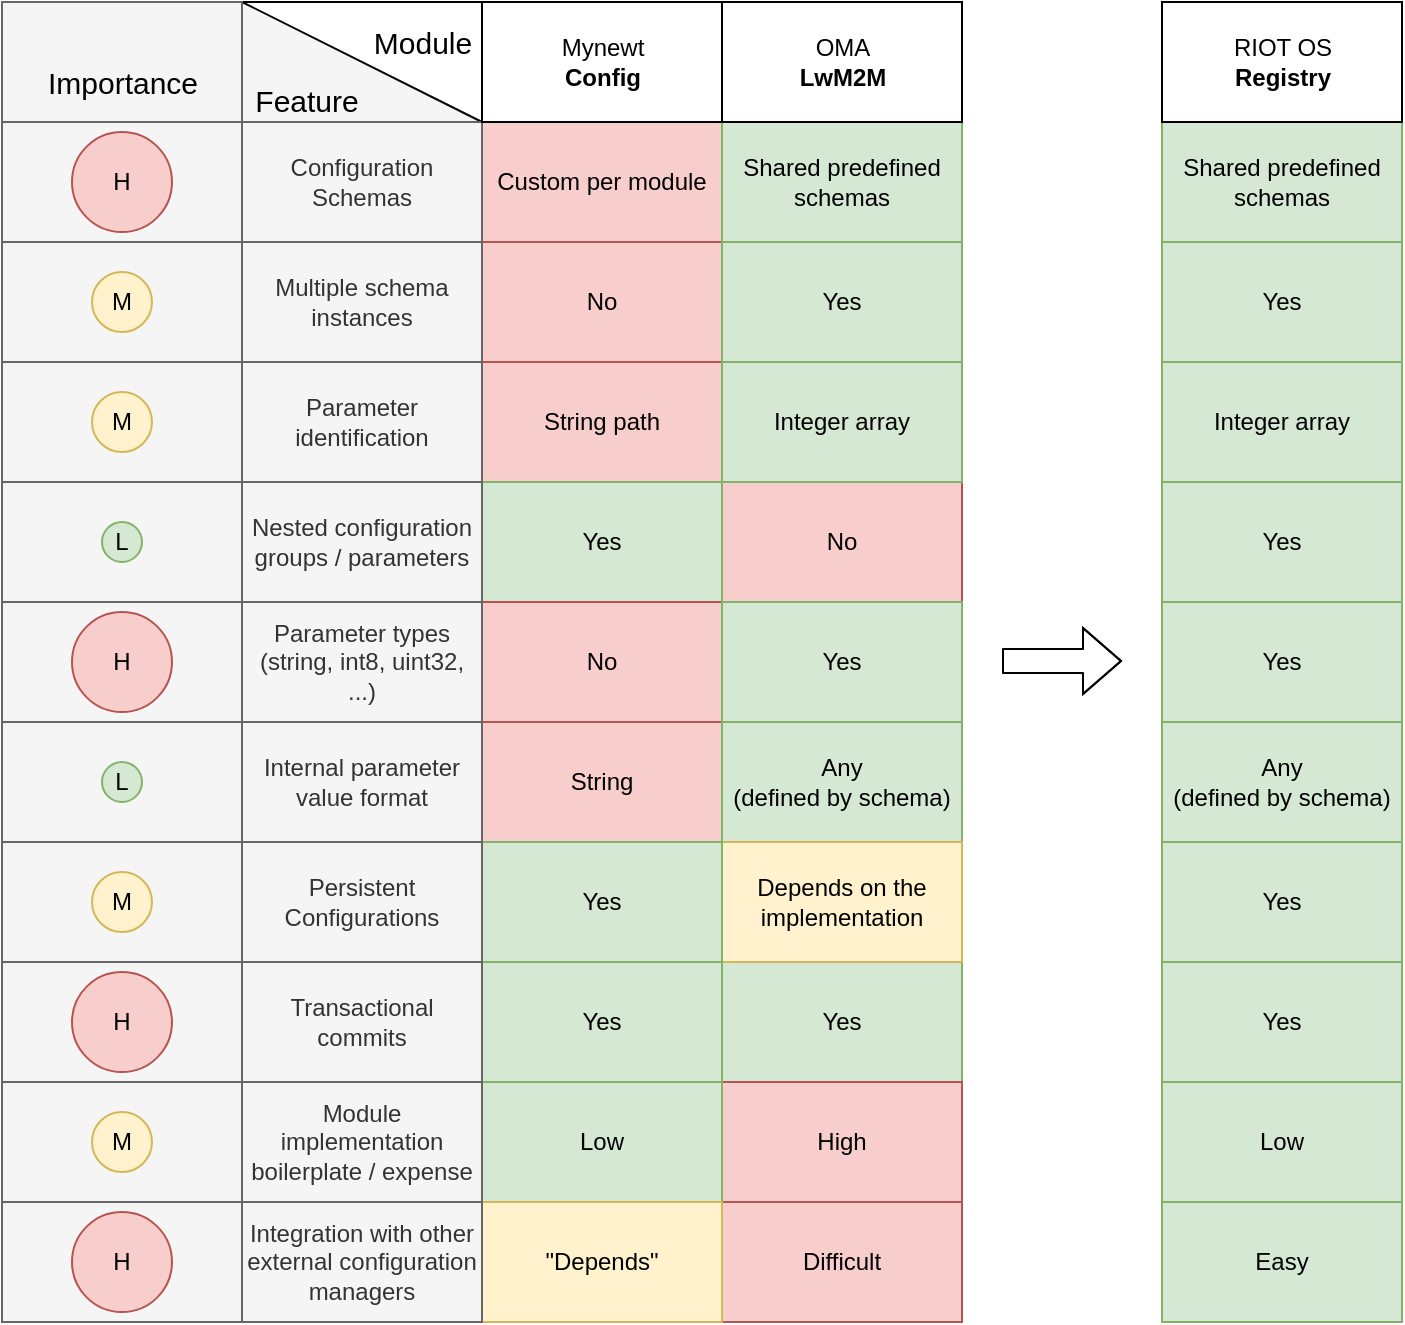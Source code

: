 <mxfile>
    <diagram id="fjN8D4Odn0497USpxgly" name="Page-1">
        <mxGraphModel dx="2501" dy="1678" grid="1" gridSize="10" guides="1" tooltips="1" connect="1" arrows="1" fold="1" page="1" pageScale="1" pageWidth="1169" pageHeight="827" background="#ffffff" math="0" shadow="0">
            <root>
                <mxCell id="0"/>
                <mxCell id="1" parent="0"/>
                <mxCell id="340" value="" style="rounded=0;whiteSpace=wrap;html=1;fillColor=#f5f5f5;strokeColor=#666666;fontColor=#333333;" parent="1" vertex="1">
                    <mxGeometry x="-40" y="-340" width="120" height="60" as="geometry"/>
                </mxCell>
                <mxCell id="339" value="" style="rounded=0;whiteSpace=wrap;html=1;fillColor=#f5f5f5;strokeColor=#666666;fontColor=#333333;" parent="1" vertex="1">
                    <mxGeometry x="-40" y="-400" width="120" height="60" as="geometry"/>
                </mxCell>
                <mxCell id="338" value="" style="rounded=0;whiteSpace=wrap;html=1;fillColor=#f5f5f5;strokeColor=#666666;fontColor=#333333;" parent="1" vertex="1">
                    <mxGeometry x="-40" y="-460" width="120" height="60" as="geometry"/>
                </mxCell>
                <mxCell id="337" value="" style="rounded=0;whiteSpace=wrap;html=1;fillColor=#f5f5f5;strokeColor=#666666;fontColor=#333333;" parent="1" vertex="1">
                    <mxGeometry x="-40" y="-520" width="120" height="60" as="geometry"/>
                </mxCell>
                <mxCell id="336" value="" style="rounded=0;whiteSpace=wrap;html=1;fillColor=#f5f5f5;strokeColor=#666666;fontColor=#333333;" parent="1" vertex="1">
                    <mxGeometry x="-40" y="-580" width="120" height="60" as="geometry"/>
                </mxCell>
                <mxCell id="333" value="" style="rounded=0;whiteSpace=wrap;html=1;fillColor=#f5f5f5;strokeColor=#666666;fontColor=#333333;" parent="1" vertex="1">
                    <mxGeometry x="-40" y="-640" width="120" height="60" as="geometry"/>
                </mxCell>
                <mxCell id="276" value="" style="group" parent="1" vertex="1" connectable="0">
                    <mxGeometry x="80" y="-700" width="120" height="60" as="geometry"/>
                </mxCell>
                <mxCell id="275" value="" style="rounded=0;whiteSpace=wrap;html=1;fontSize=15;fillColor=#F5F5F5;strokeColor=none;" parent="276" vertex="1">
                    <mxGeometry width="120" height="60" as="geometry"/>
                </mxCell>
                <mxCell id="274" value="" style="verticalLabelPosition=bottom;verticalAlign=top;html=1;shape=mxgraph.basic.obtuse_triangle;dx=0;fontSize=15;rotation=-180;strokeColor=none;fillColor=#FFFFFF;" parent="276" vertex="1">
                    <mxGeometry width="120" height="60" as="geometry"/>
                </mxCell>
                <mxCell id="272" value="" style="rounded=0;whiteSpace=wrap;html=1;fontSize=15;fillColor=none;" parent="276" vertex="1">
                    <mxGeometry width="120" height="60" as="geometry"/>
                </mxCell>
                <mxCell id="254" value="Custom per module" style="rounded=0;whiteSpace=wrap;html=1;fillColor=#f8cecc;strokeColor=#b85450;" parent="1" vertex="1">
                    <mxGeometry x="200" y="-640" width="120" height="60" as="geometry"/>
                </mxCell>
                <mxCell id="260" value="&lt;font style=&quot;font-size: 15px&quot;&gt;Feature&lt;/font&gt;" style="text;html=1;align=center;verticalAlign=middle;resizable=0;points=[];autosize=1;strokeColor=none;fillColor=none;" parent="1" vertex="1">
                    <mxGeometry x="77" y="-661" width="70" height="20" as="geometry"/>
                </mxCell>
                <mxCell id="261" value="&lt;font style=&quot;font-size: 15px&quot;&gt;Module&lt;br&gt;&lt;/font&gt;" style="text;html=1;align=center;verticalAlign=middle;resizable=0;points=[];autosize=1;strokeColor=none;fillColor=none;" parent="1" vertex="1">
                    <mxGeometry x="140" y="-690" width="60" height="20" as="geometry"/>
                </mxCell>
                <mxCell id="277" value="" style="endArrow=none;html=1;fontSize=15;exitX=0;exitY=0;exitDx=0;exitDy=0;entryX=1;entryY=0;entryDx=0;entryDy=0;" parent="1" source="272" edge="1">
                    <mxGeometry width="50" height="50" relative="1" as="geometry">
                        <mxPoint x="130" y="-720" as="sourcePoint"/>
                        <mxPoint x="200" y="-640" as="targetPoint"/>
                    </mxGeometry>
                </mxCell>
                <mxCell id="283" value="String path" style="rounded=0;whiteSpace=wrap;html=1;fillColor=#f8cecc;strokeColor=#b85450;" parent="1" vertex="1">
                    <mxGeometry x="200" y="-520" width="120" height="60" as="geometry"/>
                </mxCell>
                <mxCell id="285" value="No" style="rounded=0;whiteSpace=wrap;html=1;fillColor=#f8cecc;strokeColor=#b85450;" parent="1" vertex="1">
                    <mxGeometry x="200" y="-580" width="120" height="60" as="geometry"/>
                </mxCell>
                <mxCell id="286" value="Yes" style="rounded=0;whiteSpace=wrap;html=1;fillColor=#d5e8d4;strokeColor=#82b366;" parent="1" vertex="1">
                    <mxGeometry x="320" y="-580" width="120" height="60" as="geometry"/>
                </mxCell>
                <mxCell id="255" value="Shared predefined schemas" style="rounded=0;whiteSpace=wrap;html=1;fillColor=#d5e8d4;strokeColor=#82b366;" parent="1" vertex="1">
                    <mxGeometry x="320" y="-640" width="120" height="60" as="geometry"/>
                </mxCell>
                <mxCell id="287" value="Multiple schema instances" style="rounded=0;whiteSpace=wrap;html=1;fillColor=#f5f5f5;strokeColor=#666666;fontColor=#333333;" parent="1" vertex="1">
                    <mxGeometry x="80" y="-580" width="120" height="60" as="geometry"/>
                </mxCell>
                <mxCell id="253" value="Configuration Schemas" style="rounded=0;whiteSpace=wrap;html=1;fillColor=#f5f5f5;strokeColor=#666666;fontColor=#333333;" parent="1" vertex="1">
                    <mxGeometry x="80" y="-640" width="120" height="60" as="geometry"/>
                </mxCell>
                <mxCell id="250" value="OMA&lt;br&gt;&lt;b&gt;LwM2M&lt;/b&gt;" style="html=1;dropTarget=0;verticalAlign=middle;" parent="1" vertex="1">
                    <mxGeometry x="320" y="-700" width="120" height="60" as="geometry"/>
                </mxCell>
                <mxCell id="158" value="Mynewt&lt;br&gt;&lt;b&gt;Config&lt;/b&gt;" style="html=1;dropTarget=0;verticalAlign=middle;" parent="1" vertex="1">
                    <mxGeometry x="200" y="-700" width="120" height="60" as="geometry"/>
                </mxCell>
                <mxCell id="282" value="Parameter identification" style="rounded=0;whiteSpace=wrap;html=1;fillColor=#f5f5f5;strokeColor=#666666;fontColor=#333333;" parent="1" vertex="1">
                    <mxGeometry x="80" y="-520" width="120" height="60" as="geometry"/>
                </mxCell>
                <mxCell id="288" value="No" style="rounded=0;whiteSpace=wrap;html=1;fillColor=#f8cecc;strokeColor=#b85450;" parent="1" vertex="1">
                    <mxGeometry x="320" y="-460" width="120" height="60" as="geometry"/>
                </mxCell>
                <mxCell id="289" value="Yes" style="rounded=0;whiteSpace=wrap;html=1;fillColor=#d5e8d4;strokeColor=#82b366;" parent="1" vertex="1">
                    <mxGeometry x="200" y="-460" width="120" height="60" as="geometry"/>
                </mxCell>
                <mxCell id="290" value="Nested configuration groups / parameters" style="rounded=0;whiteSpace=wrap;html=1;fillColor=#f5f5f5;strokeColor=#666666;fontColor=#333333;" parent="1" vertex="1">
                    <mxGeometry x="80" y="-460" width="120" height="60" as="geometry"/>
                </mxCell>
                <mxCell id="292" value="No" style="rounded=0;whiteSpace=wrap;html=1;fillColor=#f8cecc;strokeColor=#b85450;" parent="1" vertex="1">
                    <mxGeometry x="200" y="-400" width="120" height="60" as="geometry"/>
                </mxCell>
                <mxCell id="293" value="Parameter types&lt;br&gt;(string, int8, uint32, ...)" style="rounded=0;whiteSpace=wrap;html=1;fillColor=#f5f5f5;strokeColor=#666666;fontColor=#333333;" parent="1" vertex="1">
                    <mxGeometry x="80" y="-400" width="120" height="60" as="geometry"/>
                </mxCell>
                <mxCell id="295" value="String" style="rounded=0;whiteSpace=wrap;html=1;fillColor=#f8cecc;strokeColor=#b85450;" parent="1" vertex="1">
                    <mxGeometry x="200" y="-340" width="120" height="60" as="geometry"/>
                </mxCell>
                <mxCell id="296" value="Internal parameter value format" style="rounded=0;whiteSpace=wrap;html=1;fillColor=#f5f5f5;strokeColor=#666666;fontColor=#333333;" parent="1" vertex="1">
                    <mxGeometry x="80" y="-340" width="120" height="60" as="geometry"/>
                </mxCell>
                <mxCell id="284" value="Integer array" style="rounded=0;whiteSpace=wrap;html=1;fillColor=#d5e8d4;strokeColor=#82b366;" parent="1" vertex="1">
                    <mxGeometry x="320" y="-520" width="120" height="60" as="geometry"/>
                </mxCell>
                <mxCell id="291" value="Yes" style="rounded=0;whiteSpace=wrap;html=1;fillColor=#d5e8d4;strokeColor=#82b366;" parent="1" vertex="1">
                    <mxGeometry x="320" y="-400" width="120" height="60" as="geometry"/>
                </mxCell>
                <mxCell id="294" value="Any&lt;br&gt;(defined by schema)" style="rounded=0;whiteSpace=wrap;html=1;fillColor=#d5e8d4;strokeColor=#82b366;" parent="1" vertex="1">
                    <mxGeometry x="320" y="-340" width="120" height="60" as="geometry"/>
                </mxCell>
                <mxCell id="301" value="Shared predefined schemas" style="rounded=0;whiteSpace=wrap;html=1;fillColor=#d5e8d4;strokeColor=#82b366;" parent="1" vertex="1">
                    <mxGeometry x="540" y="-640" width="120" height="60" as="geometry"/>
                </mxCell>
                <mxCell id="302" value="Yes" style="rounded=0;whiteSpace=wrap;html=1;fillColor=#d5e8d4;strokeColor=#82b366;" parent="1" vertex="1">
                    <mxGeometry x="540" y="-580" width="120" height="60" as="geometry"/>
                </mxCell>
                <mxCell id="300" value="RIOT OS&lt;br&gt;&lt;b&gt;Registry&lt;/b&gt;" style="html=1;dropTarget=0;verticalAlign=middle;" parent="1" vertex="1">
                    <mxGeometry x="540" y="-700" width="120" height="60" as="geometry"/>
                </mxCell>
                <mxCell id="303" value="Integer array" style="rounded=0;whiteSpace=wrap;html=1;fillColor=#d5e8d4;strokeColor=#82b366;" parent="1" vertex="1">
                    <mxGeometry x="540" y="-520" width="120" height="60" as="geometry"/>
                </mxCell>
                <mxCell id="304" value="Yes" style="rounded=0;whiteSpace=wrap;html=1;fillColor=#d5e8d4;strokeColor=#82b366;" parent="1" vertex="1">
                    <mxGeometry x="540" y="-400" width="120" height="60" as="geometry"/>
                </mxCell>
                <mxCell id="306" value="Low" style="rounded=0;whiteSpace=wrap;html=1;fillColor=#d5e8d4;strokeColor=#82b366;" parent="1" vertex="1">
                    <mxGeometry x="540" y="-160" width="120" height="60" as="geometry"/>
                </mxCell>
                <mxCell id="307" value="Yes" style="rounded=0;whiteSpace=wrap;html=1;fillColor=#d5e8d4;strokeColor=#82b366;" parent="1" vertex="1">
                    <mxGeometry x="540" y="-460" width="120" height="60" as="geometry"/>
                </mxCell>
                <mxCell id="309" value="" style="shape=flexArrow;endArrow=classic;html=1;width=12;endSize=6;" parent="1" edge="1">
                    <mxGeometry width="50" height="50" relative="1" as="geometry">
                        <mxPoint x="460" y="-370.5" as="sourcePoint"/>
                        <mxPoint x="520" y="-370.5" as="targetPoint"/>
                        <Array as="points">
                            <mxPoint x="490" y="-370.5"/>
                        </Array>
                    </mxGeometry>
                </mxCell>
                <mxCell id="320" value="Any&lt;br&gt;(defined by schema)" style="rounded=0;whiteSpace=wrap;html=1;fillColor=#d5e8d4;strokeColor=#82b366;" parent="1" vertex="1">
                    <mxGeometry x="540" y="-340" width="120" height="60" as="geometry"/>
                </mxCell>
                <mxCell id="324" value="Easy" style="rounded=0;whiteSpace=wrap;html=1;fillColor=#d5e8d4;strokeColor=#82b366;" parent="1" vertex="1">
                    <mxGeometry x="540" y="-100" width="120" height="60" as="geometry"/>
                </mxCell>
                <mxCell id="325" value="H" style="ellipse;whiteSpace=wrap;html=1;aspect=fixed;fillColor=#f8cecc;strokeColor=#b85450;" parent="1" vertex="1">
                    <mxGeometry x="-5" y="-635" width="50" height="50" as="geometry"/>
                </mxCell>
                <mxCell id="326" value="M" style="ellipse;whiteSpace=wrap;html=1;aspect=fixed;fillColor=#fff2cc;strokeColor=#d6b656;" parent="1" vertex="1">
                    <mxGeometry x="5" y="-565" width="30" height="30" as="geometry"/>
                </mxCell>
                <mxCell id="327" value="M" style="ellipse;whiteSpace=wrap;html=1;aspect=fixed;fillColor=#fff2cc;strokeColor=#d6b656;" parent="1" vertex="1">
                    <mxGeometry x="5" y="-505" width="30" height="30" as="geometry"/>
                </mxCell>
                <mxCell id="328" value="L" style="ellipse;whiteSpace=wrap;html=1;aspect=fixed;fillColor=#d5e8d4;strokeColor=#82b366;" parent="1" vertex="1">
                    <mxGeometry x="10" y="-440" width="20" height="20" as="geometry"/>
                </mxCell>
                <mxCell id="329" value="H" style="ellipse;whiteSpace=wrap;html=1;aspect=fixed;fillColor=#f8cecc;strokeColor=#b85450;" parent="1" vertex="1">
                    <mxGeometry x="-5" y="-395" width="50" height="50" as="geometry"/>
                </mxCell>
                <mxCell id="330" value="L" style="ellipse;whiteSpace=wrap;html=1;aspect=fixed;fillColor=#d5e8d4;strokeColor=#82b366;" parent="1" vertex="1">
                    <mxGeometry x="10" y="-320" width="20" height="20" as="geometry"/>
                </mxCell>
                <mxCell id="334" value="" style="rounded=0;whiteSpace=wrap;html=1;fillColor=#f5f5f5;strokeColor=#666666;fontColor=#333333;" parent="1" vertex="1">
                    <mxGeometry x="-40" y="-700" width="120" height="60" as="geometry"/>
                </mxCell>
                <mxCell id="335" value="&lt;font style=&quot;font-size: 15px&quot;&gt;Importance&lt;/font&gt;" style="text;html=1;align=center;verticalAlign=middle;resizable=0;points=[];autosize=1;strokeColor=none;fillColor=none;" parent="1" vertex="1">
                    <mxGeometry x="-25" y="-670" width="90" height="20" as="geometry"/>
                </mxCell>
                <mxCell id="343" value="" style="rounded=0;whiteSpace=wrap;html=1;fillColor=#f5f5f5;strokeColor=#666666;fontColor=#333333;" vertex="1" parent="1">
                    <mxGeometry x="-40" y="-220" width="120" height="60" as="geometry"/>
                </mxCell>
                <mxCell id="344" value="" style="rounded=0;whiteSpace=wrap;html=1;fillColor=#f5f5f5;strokeColor=#666666;fontColor=#333333;" vertex="1" parent="1">
                    <mxGeometry x="-40" y="-280" width="120" height="60" as="geometry"/>
                </mxCell>
                <mxCell id="345" value="Yes" style="rounded=0;whiteSpace=wrap;html=1;fillColor=#d5e8d4;strokeColor=#82b366;" vertex="1" parent="1">
                    <mxGeometry x="320" y="-220" width="120" height="60" as="geometry"/>
                </mxCell>
                <mxCell id="346" value="Depends on the implementation" style="rounded=0;whiteSpace=wrap;html=1;fillColor=#fff2cc;strokeColor=#d6b656;" vertex="1" parent="1">
                    <mxGeometry x="320" y="-280" width="120" height="60" as="geometry"/>
                </mxCell>
                <mxCell id="347" value="Yes" style="rounded=0;whiteSpace=wrap;html=1;fillColor=#d5e8d4;strokeColor=#82b366;" vertex="1" parent="1">
                    <mxGeometry x="200" y="-280" width="120" height="60" as="geometry"/>
                </mxCell>
                <mxCell id="348" value="Persistent Configurations" style="rounded=0;whiteSpace=wrap;html=1;fillColor=#f5f5f5;strokeColor=#666666;fontColor=#333333;" vertex="1" parent="1">
                    <mxGeometry x="80" y="-280" width="120" height="60" as="geometry"/>
                </mxCell>
                <mxCell id="349" value="Yes" style="rounded=0;whiteSpace=wrap;html=1;fillColor=#d5e8d4;strokeColor=#82b366;" vertex="1" parent="1">
                    <mxGeometry x="200" y="-220" width="120" height="60" as="geometry"/>
                </mxCell>
                <mxCell id="350" value="Transactional commits" style="rounded=0;whiteSpace=wrap;html=1;fillColor=#f5f5f5;strokeColor=#666666;fontColor=#333333;" vertex="1" parent="1">
                    <mxGeometry x="80" y="-220" width="120" height="60" as="geometry"/>
                </mxCell>
                <mxCell id="351" value="M" style="ellipse;whiteSpace=wrap;html=1;aspect=fixed;fillColor=#fff2cc;strokeColor=#d6b656;" vertex="1" parent="1">
                    <mxGeometry x="5" y="-265" width="30" height="30" as="geometry"/>
                </mxCell>
                <mxCell id="352" value="H" style="ellipse;whiteSpace=wrap;html=1;aspect=fixed;fillColor=#f8cecc;strokeColor=#b85450;" vertex="1" parent="1">
                    <mxGeometry x="-5" y="-215" width="50" height="50" as="geometry"/>
                </mxCell>
                <mxCell id="353" value="" style="rounded=0;whiteSpace=wrap;html=1;fillColor=#f5f5f5;strokeColor=#666666;fontColor=#333333;" vertex="1" parent="1">
                    <mxGeometry x="-40" y="-100" width="120" height="60" as="geometry"/>
                </mxCell>
                <mxCell id="354" value="" style="rounded=0;whiteSpace=wrap;html=1;fillColor=#f5f5f5;strokeColor=#666666;fontColor=#333333;" vertex="1" parent="1">
                    <mxGeometry x="-40" y="-160" width="120" height="60" as="geometry"/>
                </mxCell>
                <mxCell id="355" value="Difficult" style="rounded=0;whiteSpace=wrap;html=1;fillColor=#f8cecc;strokeColor=#b85450;" vertex="1" parent="1">
                    <mxGeometry x="320" y="-100" width="120" height="60" as="geometry"/>
                </mxCell>
                <mxCell id="356" value="High" style="rounded=0;whiteSpace=wrap;html=1;fillColor=#f8cecc;strokeColor=#b85450;" vertex="1" parent="1">
                    <mxGeometry x="320" y="-160" width="120" height="60" as="geometry"/>
                </mxCell>
                <mxCell id="357" value="Low" style="rounded=0;whiteSpace=wrap;html=1;fillColor=#d5e8d4;strokeColor=#82b366;" vertex="1" parent="1">
                    <mxGeometry x="200" y="-160" width="120" height="60" as="geometry"/>
                </mxCell>
                <mxCell id="358" value="Module implementation boilerplate / expense" style="rounded=0;whiteSpace=wrap;html=1;fillColor=#f5f5f5;strokeColor=#666666;fontColor=#333333;" vertex="1" parent="1">
                    <mxGeometry x="80" y="-160" width="120" height="60" as="geometry"/>
                </mxCell>
                <mxCell id="359" value="&quot;Depends&quot;" style="rounded=0;whiteSpace=wrap;html=1;fillColor=#fff2cc;strokeColor=#d6b656;" vertex="1" parent="1">
                    <mxGeometry x="200" y="-100" width="120" height="60" as="geometry"/>
                </mxCell>
                <mxCell id="360" value="Integration with other external configuration managers" style="rounded=0;whiteSpace=wrap;html=1;fillColor=#f5f5f5;strokeColor=#666666;fontColor=#333333;" vertex="1" parent="1">
                    <mxGeometry x="80" y="-100" width="120" height="60" as="geometry"/>
                </mxCell>
                <mxCell id="361" value="M" style="ellipse;whiteSpace=wrap;html=1;aspect=fixed;fillColor=#fff2cc;strokeColor=#d6b656;" vertex="1" parent="1">
                    <mxGeometry x="5" y="-145" width="30" height="30" as="geometry"/>
                </mxCell>
                <mxCell id="362" value="H" style="ellipse;whiteSpace=wrap;html=1;aspect=fixed;fillColor=#f8cecc;strokeColor=#b85450;" vertex="1" parent="1">
                    <mxGeometry x="-5" y="-95" width="50" height="50" as="geometry"/>
                </mxCell>
                <mxCell id="363" value="Yes" style="rounded=0;whiteSpace=wrap;html=1;fillColor=#d5e8d4;strokeColor=#82b366;" vertex="1" parent="1">
                    <mxGeometry x="540" y="-280" width="120" height="60" as="geometry"/>
                </mxCell>
                <mxCell id="364" value="Yes" style="rounded=0;whiteSpace=wrap;html=1;fillColor=#d5e8d4;strokeColor=#82b366;" vertex="1" parent="1">
                    <mxGeometry x="540" y="-220" width="120" height="60" as="geometry"/>
                </mxCell>
            </root>
        </mxGraphModel>
    </diagram>
</mxfile>
